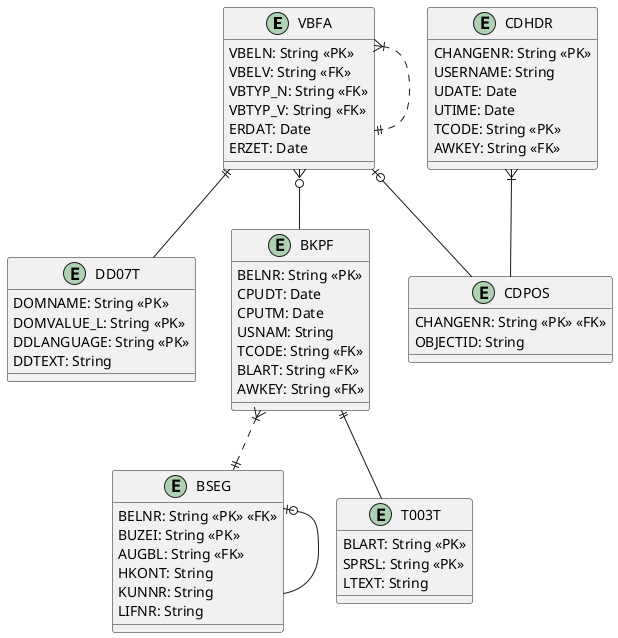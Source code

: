 @startuml

entity VBFA {
    VBELN: String <<PK>>
    VBELV: String <<FK>>
    VBTYP_N: String <<FK>>
    VBTYP_V: String <<FK>>
    ERDAT: Date
    ERZET: Date
}

entity DD07T {
    DOMNAME: String <<PK>>
    DOMVALUE_L: String <<PK>>
    DDLANGUAGE: String <<PK>>
    DDTEXT: String
}

entity BKPF {
    BELNR: String <<PK>>
    CPUDT: Date
    CPUTM: Date
    USNAM: String
    TCODE: String <<FK>>
    BLART: String <<FK>>
    AWKEY: String <<FK>>
}

entity BSEG {
    BELNR: String <<PK>> <<FK>>
    BUZEI: String <<PK>>
    AUGBL: String <<FK>>
    HKONT: String
    KUNNR: String
    LIFNR: String
}

entity T003T {
    BLART: String <<PK>>
    SPRSL: String <<PK>>
    LTEXT: String
}

entity CDHDR {
    CHANGENR: String <<PK>>
    USERNAME: String
    UDATE: Date
    UTIME: Date
    TCODE: String <<PK>>
    AWKEY: String <<FK>>
}

entity CDPOS {
    CHANGENR: String <<PK>> <<FK>>
    OBJECTID: String
}



VBFA }|..|| VBFA
VBFA ||-- DD07T
CDHDR }|-- CDPOS
BKPF ||-- T003T
BKPF }|..|| BSEG
BSEG |o-- BSEG
VBFA }o-- BKPF
VBFA |o-- CDPOS

@enduml
